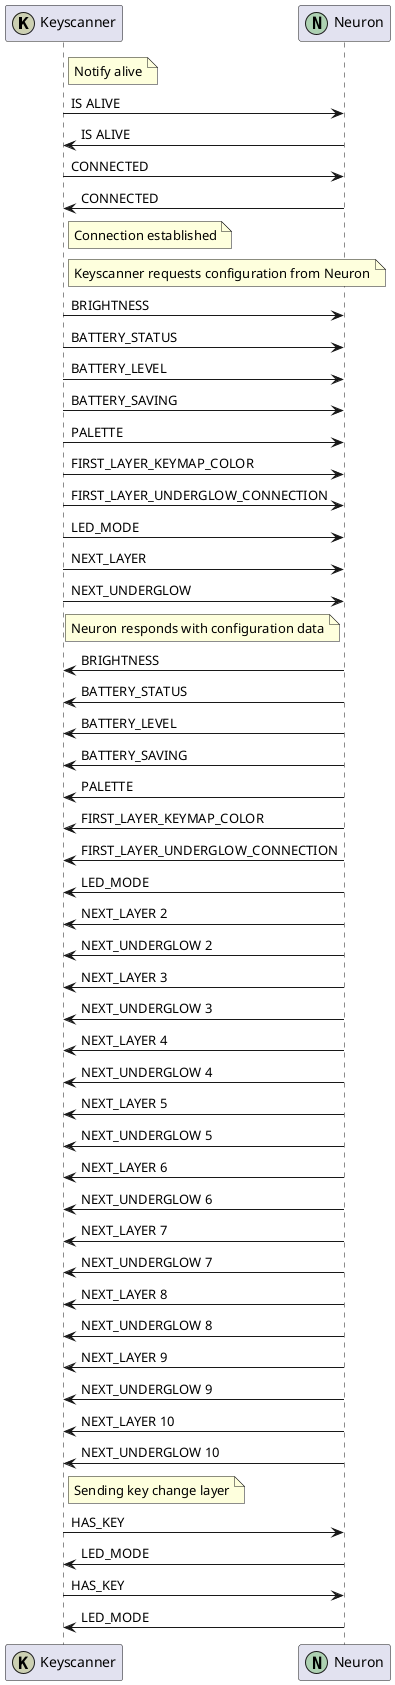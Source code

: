@startuml
participant Keyscanner << (K,#CCD0B2) >>
participant Neuron << N,#ADD1B2) >>

note right of Keyscanner : Notify alive
Keyscanner -> Neuron : IS ALIVE
Neuron -> Keyscanner : IS ALIVE
Keyscanner -> Neuron : CONNECTED
Neuron -> Keyscanner : CONNECTED
note right of Keyscanner : Connection established
note right of Keyscanner : Keyscanner requests configuration from Neuron

Keyscanner -> Neuron : BRIGHTNESS
Keyscanner -> Neuron : BATTERY_STATUS
Keyscanner -> Neuron : BATTERY_LEVEL
Keyscanner -> Neuron : BATTERY_SAVING
Keyscanner -> Neuron : PALETTE
Keyscanner -> Neuron : FIRST_LAYER_KEYMAP_COLOR
Keyscanner -> Neuron : FIRST_LAYER_UNDERGLOW_CONNECTION
Keyscanner -> Neuron : LED_MODE
Keyscanner -> Neuron : NEXT_LAYER
Keyscanner -> Neuron : NEXT_UNDERGLOW
note left of Neuron : Neuron responds with configuration data
Neuron -> Keyscanner : BRIGHTNESS
Neuron -> Keyscanner : BATTERY_STATUS
Neuron -> Keyscanner : BATTERY_LEVEL
Neuron -> Keyscanner : BATTERY_SAVING
Neuron -> Keyscanner : PALETTE
Neuron -> Keyscanner : FIRST_LAYER_KEYMAP_COLOR
Neuron -> Keyscanner : FIRST_LAYER_UNDERGLOW_CONNECTION
Neuron -> Keyscanner : LED_MODE
Neuron -> Keyscanner : NEXT_LAYER 2
Neuron -> Keyscanner : NEXT_UNDERGLOW 2
Neuron -> Keyscanner : NEXT_LAYER 3
Neuron -> Keyscanner : NEXT_UNDERGLOW 3
Neuron -> Keyscanner : NEXT_LAYER 4
Neuron -> Keyscanner : NEXT_UNDERGLOW 4
Neuron -> Keyscanner : NEXT_LAYER 5
Neuron -> Keyscanner : NEXT_UNDERGLOW 5
Neuron -> Keyscanner : NEXT_LAYER 6
Neuron -> Keyscanner : NEXT_UNDERGLOW 6
Neuron -> Keyscanner : NEXT_LAYER 7
Neuron -> Keyscanner : NEXT_UNDERGLOW 7
Neuron -> Keyscanner : NEXT_LAYER 8
Neuron -> Keyscanner : NEXT_UNDERGLOW 8
Neuron -> Keyscanner : NEXT_LAYER 9
Neuron -> Keyscanner : NEXT_UNDERGLOW 9
Neuron -> Keyscanner : NEXT_LAYER 10
Neuron -> Keyscanner : NEXT_UNDERGLOW 10
note right of Keyscanner : Sending key change layer
Keyscanner -> Neuron : HAS_KEY
Neuron -> Keyscanner : LED_MODE
Keyscanner -> Neuron : HAS_KEY
Neuron -> Keyscanner : LED_MODE
@enduml